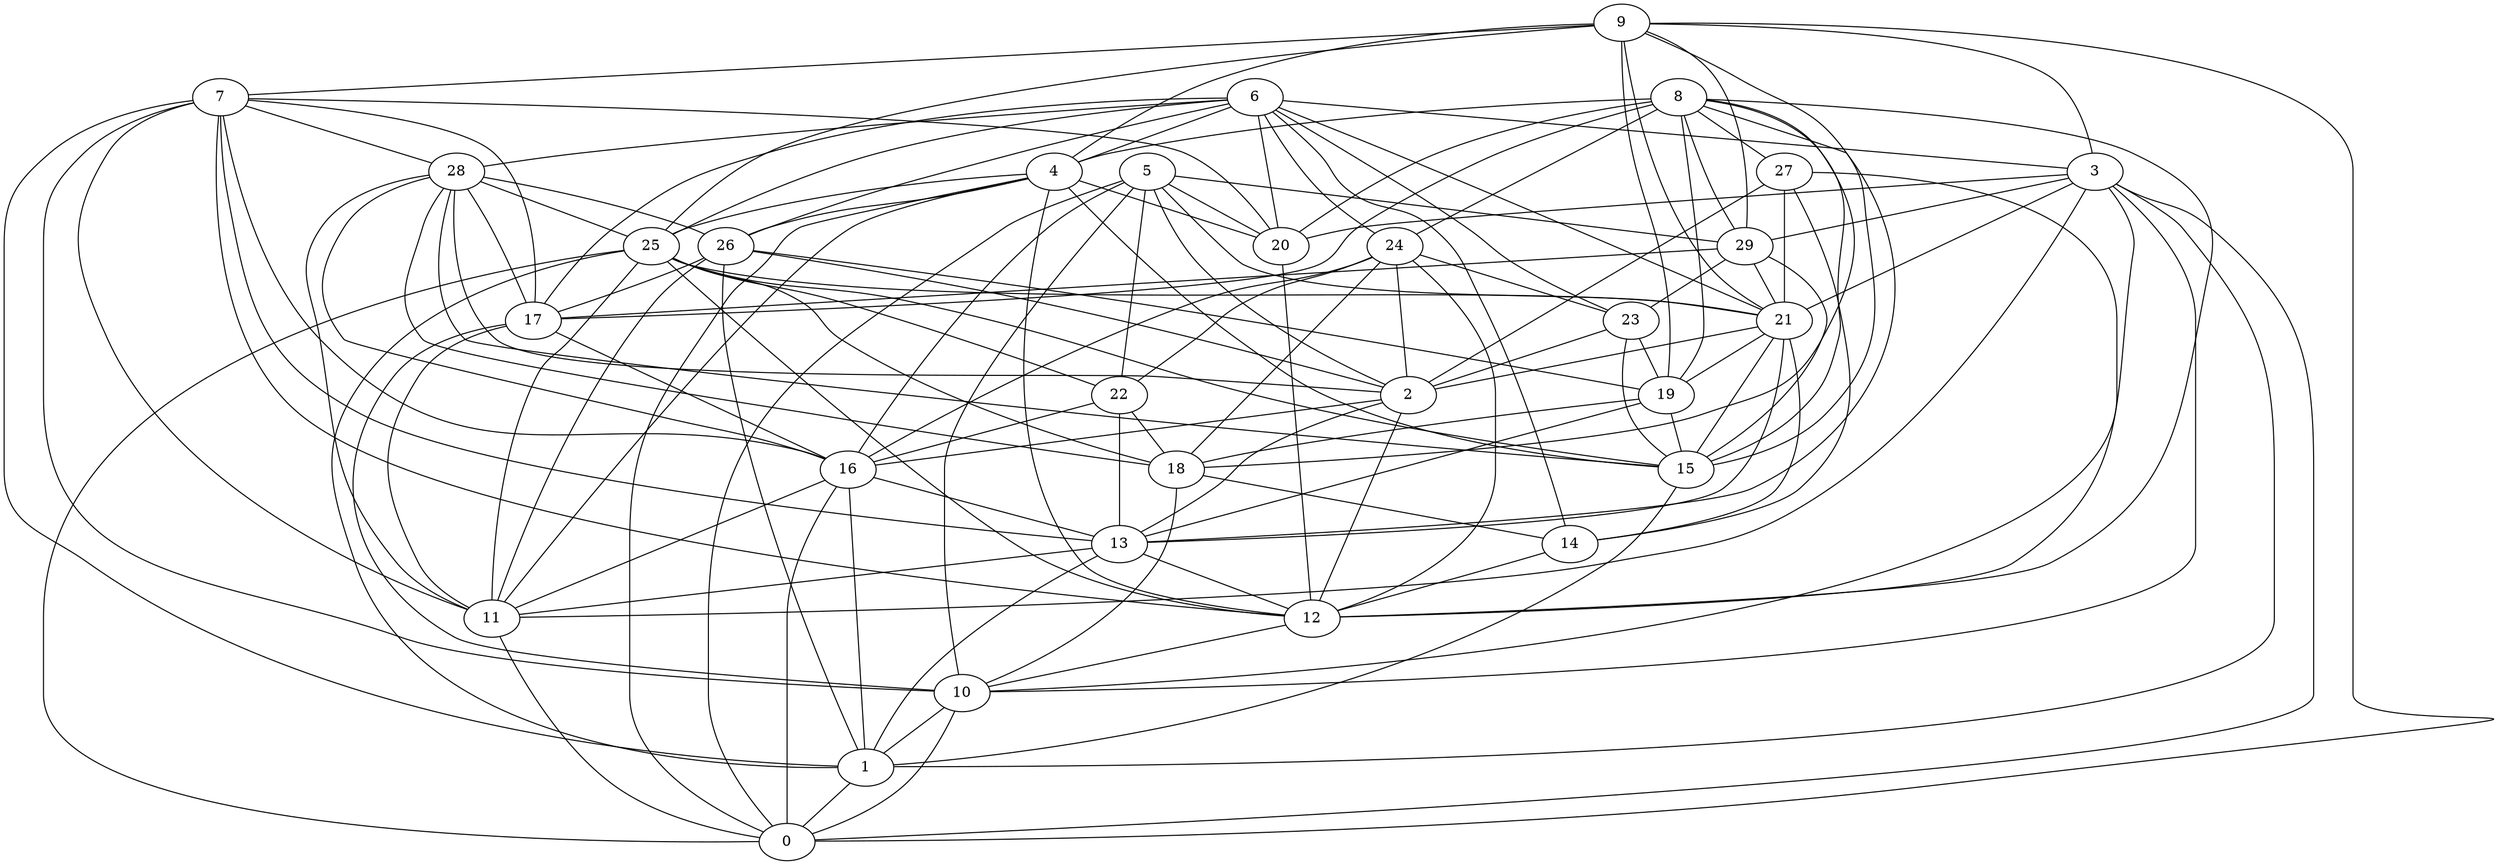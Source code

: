 digraph GG_graph {

subgraph G_graph {
edge [color = black]
"27" -> "21" [dir = none]
"27" -> "10" [dir = none]
"9" -> "0" [dir = none]
"9" -> "15" [dir = none]
"9" -> "25" [dir = none]
"9" -> "7" [dir = none]
"22" -> "16" [dir = none]
"22" -> "18" [dir = none]
"29" -> "23" [dir = none]
"29" -> "15" [dir = none]
"29" -> "17" [dir = none]
"13" -> "1" [dir = none]
"13" -> "12" [dir = none]
"13" -> "11" [dir = none]
"12" -> "10" [dir = none]
"19" -> "15" [dir = none]
"8" -> "13" [dir = none]
"8" -> "18" [dir = none]
"8" -> "19" [dir = none]
"8" -> "20" [dir = none]
"8" -> "12" [dir = none]
"8" -> "27" [dir = none]
"8" -> "17" [dir = none]
"8" -> "4" [dir = none]
"8" -> "15" [dir = none]
"16" -> "0" [dir = none]
"16" -> "11" [dir = none]
"6" -> "4" [dir = none]
"6" -> "14" [dir = none]
"6" -> "28" [dir = none]
"6" -> "17" [dir = none]
"6" -> "3" [dir = none]
"6" -> "24" [dir = none]
"6" -> "25" [dir = none]
"3" -> "20" [dir = none]
"3" -> "0" [dir = none]
"3" -> "29" [dir = none]
"3" -> "21" [dir = none]
"3" -> "1" [dir = none]
"23" -> "15" [dir = none]
"21" -> "2" [dir = none]
"21" -> "19" [dir = none]
"21" -> "13" [dir = none]
"21" -> "14" [dir = none]
"20" -> "12" [dir = none]
"11" -> "0" [dir = none]
"18" -> "14" [dir = none]
"24" -> "12" [dir = none]
"24" -> "18" [dir = none]
"24" -> "2" [dir = none]
"24" -> "16" [dir = none]
"24" -> "23" [dir = none]
"17" -> "10" [dir = none]
"17" -> "11" [dir = none]
"28" -> "16" [dir = none]
"28" -> "18" [dir = none]
"28" -> "15" [dir = none]
"28" -> "26" [dir = none]
"28" -> "2" [dir = none]
"28" -> "11" [dir = none]
"28" -> "17" [dir = none]
"5" -> "2" [dir = none]
"5" -> "22" [dir = none]
"5" -> "10" [dir = none]
"5" -> "29" [dir = none]
"5" -> "0" [dir = none]
"5" -> "16" [dir = none]
"14" -> "12" [dir = none]
"26" -> "1" [dir = none]
"26" -> "17" [dir = none]
"26" -> "19" [dir = none]
"2" -> "12" [dir = none]
"25" -> "21" [dir = none]
"25" -> "11" [dir = none]
"25" -> "0" [dir = none]
"25" -> "22" [dir = none]
"7" -> "11" [dir = none]
"7" -> "1" [dir = none]
"7" -> "20" [dir = none]
"7" -> "16" [dir = none]
"7" -> "28" [dir = none]
"7" -> "17" [dir = none]
"7" -> "10" [dir = none]
"7" -> "12" [dir = none]
"10" -> "0" [dir = none]
"4" -> "20" [dir = none]
"4" -> "25" [dir = none]
"10" -> "1" [dir = none]
"1" -> "0" [dir = none]
"4" -> "26" [dir = none]
"6" -> "21" [dir = none]
"4" -> "12" [dir = none]
"4" -> "15" [dir = none]
"9" -> "3" [dir = none]
"28" -> "25" [dir = none]
"18" -> "10" [dir = none]
"26" -> "2" [dir = none]
"16" -> "1" [dir = none]
"19" -> "13" [dir = none]
"29" -> "21" [dir = none]
"5" -> "21" [dir = none]
"23" -> "2" [dir = none]
"6" -> "26" [dir = none]
"8" -> "29" [dir = none]
"2" -> "13" [dir = none]
"25" -> "18" [dir = none]
"9" -> "21" [dir = none]
"6" -> "20" [dir = none]
"3" -> "11" [dir = none]
"25" -> "1" [dir = none]
"27" -> "2" [dir = none]
"27" -> "14" [dir = none]
"24" -> "22" [dir = none]
"25" -> "15" [dir = none]
"22" -> "13" [dir = none]
"9" -> "4" [dir = none]
"3" -> "10" [dir = none]
"4" -> "0" [dir = none]
"6" -> "23" [dir = none]
"9" -> "19" [dir = none]
"21" -> "15" [dir = none]
"3" -> "12" [dir = none]
"8" -> "24" [dir = none]
"7" -> "13" [dir = none]
"2" -> "16" [dir = none]
"15" -> "1" [dir = none]
"16" -> "13" [dir = none]
"17" -> "16" [dir = none]
"26" -> "11" [dir = none]
"5" -> "20" [dir = none]
"4" -> "11" [dir = none]
"23" -> "19" [dir = none]
"9" -> "29" [dir = none]
"19" -> "18" [dir = none]
"25" -> "12" [dir = none]
}

}
